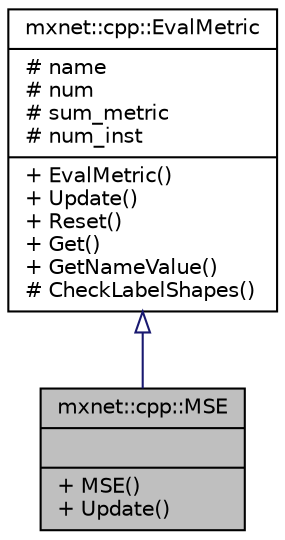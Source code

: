 digraph "mxnet::cpp::MSE"
{
 // LATEX_PDF_SIZE
  edge [fontname="Helvetica",fontsize="10",labelfontname="Helvetica",labelfontsize="10"];
  node [fontname="Helvetica",fontsize="10",shape=record];
  Node1 [label="{mxnet::cpp::MSE\n||+ MSE()\l+ Update()\l}",height=0.2,width=0.4,color="black", fillcolor="grey75", style="filled", fontcolor="black",tooltip=" "];
  Node2 -> Node1 [dir="back",color="midnightblue",fontsize="10",style="solid",arrowtail="onormal",fontname="Helvetica"];
  Node2 [label="{mxnet::cpp::EvalMetric\n|# name\l# num\l# sum_metric\l# num_inst\l|+ EvalMetric()\l+ Update()\l+ Reset()\l+ Get()\l+ GetNameValue()\l# CheckLabelShapes()\l}",height=0.2,width=0.4,color="black", fillcolor="white", style="filled",URL="$classmxnet_1_1cpp_1_1EvalMetric.html",tooltip=" "];
}
